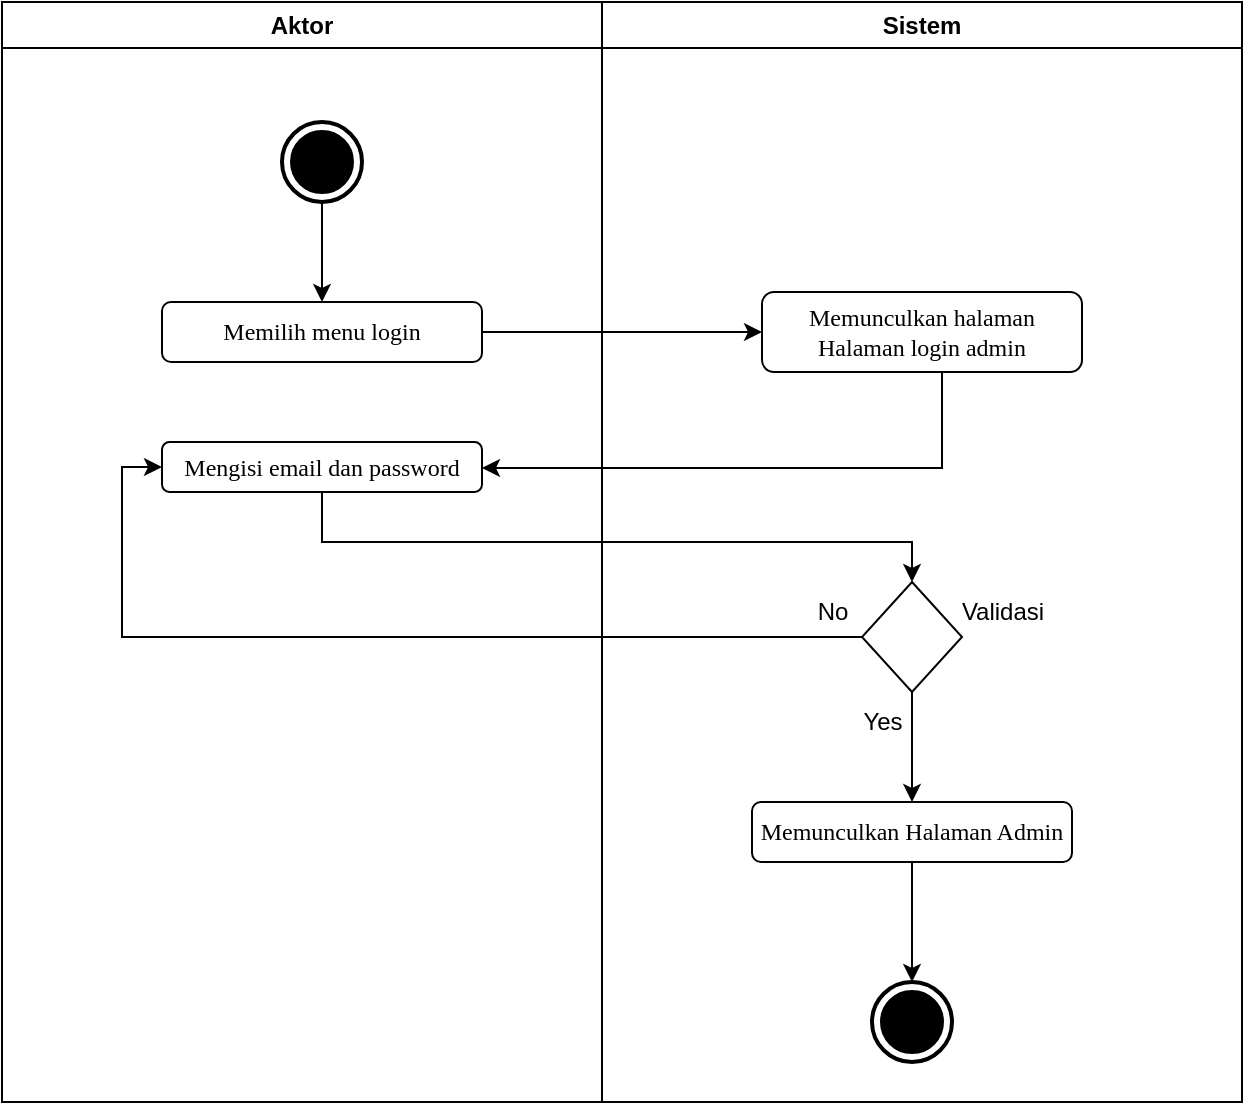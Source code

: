 <mxfile version="21.6.5" type="github">
  <diagram name="Halaman-1" id="qDCoZ0gxAR9lAThdU5mK">
    <mxGraphModel dx="1288" dy="588" grid="1" gridSize="10" guides="1" tooltips="1" connect="1" arrows="1" fold="1" page="1" pageScale="1" pageWidth="827" pageHeight="1169" math="0" shadow="0">
      <root>
        <mxCell id="0" />
        <mxCell id="1" parent="0" />
        <mxCell id="Ayi7KSCXgqI4JvIZyfvN-25" value="Aktor" style="swimlane;whiteSpace=wrap;html=1;" vertex="1" parent="1">
          <mxGeometry x="90" y="70" width="300" height="550" as="geometry" />
        </mxCell>
        <mxCell id="Ayi7KSCXgqI4JvIZyfvN-26" style="edgeStyle=orthogonalEdgeStyle;rounded=0;orthogonalLoop=1;jettySize=auto;html=1;entryX=0.5;entryY=0;entryDx=0;entryDy=0;" edge="1" parent="Ayi7KSCXgqI4JvIZyfvN-25" source="Ayi7KSCXgqI4JvIZyfvN-27" target="Ayi7KSCXgqI4JvIZyfvN-28">
          <mxGeometry relative="1" as="geometry" />
        </mxCell>
        <mxCell id="Ayi7KSCXgqI4JvIZyfvN-27" value="" style="html=1;shape=mxgraph.sysml.actFinal;strokeWidth=2;verticalLabelPosition=bottom;verticalAlignment=top;" vertex="1" parent="Ayi7KSCXgqI4JvIZyfvN-25">
          <mxGeometry x="140" y="60" width="40" height="40" as="geometry" />
        </mxCell>
        <mxCell id="Ayi7KSCXgqI4JvIZyfvN-28" value="&lt;font face=&quot;Times New Roman&quot;&gt;Memilih menu login&lt;/font&gt;" style="shape=rect;html=1;rounded=1;whiteSpace=wrap;align=center;" vertex="1" parent="Ayi7KSCXgqI4JvIZyfvN-25">
          <mxGeometry x="80" y="150" width="160" height="30" as="geometry" />
        </mxCell>
        <mxCell id="Ayi7KSCXgqI4JvIZyfvN-29" value="&lt;font face=&quot;Times New Roman&quot;&gt;Mengisi email dan password&lt;/font&gt;" style="shape=rect;html=1;rounded=1;whiteSpace=wrap;align=center;" vertex="1" parent="Ayi7KSCXgqI4JvIZyfvN-25">
          <mxGeometry x="80" y="220" width="160" height="25" as="geometry" />
        </mxCell>
        <mxCell id="Ayi7KSCXgqI4JvIZyfvN-33" value="Sistem" style="swimlane;whiteSpace=wrap;html=1;" vertex="1" parent="1">
          <mxGeometry x="390" y="70" width="320" height="550" as="geometry" />
        </mxCell>
        <mxCell id="Ayi7KSCXgqI4JvIZyfvN-34" value="&lt;font face=&quot;Times New Roman&quot;&gt;Memunculkan halaman Halaman login admin&lt;/font&gt;" style="shape=rect;html=1;rounded=1;whiteSpace=wrap;align=center;" vertex="1" parent="Ayi7KSCXgqI4JvIZyfvN-33">
          <mxGeometry x="80" y="145" width="160" height="40" as="geometry" />
        </mxCell>
        <mxCell id="Ayi7KSCXgqI4JvIZyfvN-38" style="edgeStyle=orthogonalEdgeStyle;rounded=0;orthogonalLoop=1;jettySize=auto;html=1;entryX=0.5;entryY=0;entryDx=0;entryDy=0;" edge="1" parent="Ayi7KSCXgqI4JvIZyfvN-33" source="Ayi7KSCXgqI4JvIZyfvN-39" target="Ayi7KSCXgqI4JvIZyfvN-43">
          <mxGeometry relative="1" as="geometry" />
        </mxCell>
        <mxCell id="Ayi7KSCXgqI4JvIZyfvN-39" value="" style="rhombus;whiteSpace=wrap;html=1;" vertex="1" parent="Ayi7KSCXgqI4JvIZyfvN-33">
          <mxGeometry x="130" y="290" width="50" height="55" as="geometry" />
        </mxCell>
        <mxCell id="Ayi7KSCXgqI4JvIZyfvN-50" style="edgeStyle=orthogonalEdgeStyle;rounded=0;orthogonalLoop=1;jettySize=auto;html=1;entryX=0.5;entryY=0;entryDx=0;entryDy=0;entryPerimeter=0;" edge="1" parent="Ayi7KSCXgqI4JvIZyfvN-33" source="Ayi7KSCXgqI4JvIZyfvN-43" target="Ayi7KSCXgqI4JvIZyfvN-45">
          <mxGeometry relative="1" as="geometry" />
        </mxCell>
        <mxCell id="Ayi7KSCXgqI4JvIZyfvN-43" value="&lt;font face=&quot;Times New Roman&quot;&gt;Memunculkan Halaman Admin&lt;/font&gt;" style="shape=rect;html=1;rounded=1;whiteSpace=wrap;align=center;" vertex="1" parent="Ayi7KSCXgqI4JvIZyfvN-33">
          <mxGeometry x="75" y="400" width="160" height="30" as="geometry" />
        </mxCell>
        <mxCell id="Ayi7KSCXgqI4JvIZyfvN-45" value="" style="html=1;shape=mxgraph.sysml.actFinal;strokeWidth=2;verticalLabelPosition=bottom;verticalAlignment=top;" vertex="1" parent="Ayi7KSCXgqI4JvIZyfvN-33">
          <mxGeometry x="135" y="490" width="40" height="40" as="geometry" />
        </mxCell>
        <mxCell id="Ayi7KSCXgqI4JvIZyfvN-51" value="Validasi" style="text;html=1;align=center;verticalAlign=middle;resizable=0;points=[];autosize=1;strokeColor=none;fillColor=none;" vertex="1" parent="Ayi7KSCXgqI4JvIZyfvN-33">
          <mxGeometry x="170" y="290" width="60" height="30" as="geometry" />
        </mxCell>
        <mxCell id="Ayi7KSCXgqI4JvIZyfvN-53" value="Yes" style="text;html=1;align=center;verticalAlign=middle;resizable=0;points=[];autosize=1;strokeColor=none;fillColor=none;" vertex="1" parent="Ayi7KSCXgqI4JvIZyfvN-33">
          <mxGeometry x="120" y="345" width="40" height="30" as="geometry" />
        </mxCell>
        <mxCell id="Ayi7KSCXgqI4JvIZyfvN-52" value="No" style="text;html=1;align=center;verticalAlign=middle;resizable=0;points=[];autosize=1;strokeColor=none;fillColor=none;" vertex="1" parent="Ayi7KSCXgqI4JvIZyfvN-33">
          <mxGeometry x="95" y="290" width="40" height="30" as="geometry" />
        </mxCell>
        <mxCell id="Ayi7KSCXgqI4JvIZyfvN-46" style="edgeStyle=orthogonalEdgeStyle;rounded=0;orthogonalLoop=1;jettySize=auto;html=1;entryX=0;entryY=0.5;entryDx=0;entryDy=0;" edge="1" parent="1" source="Ayi7KSCXgqI4JvIZyfvN-28" target="Ayi7KSCXgqI4JvIZyfvN-34">
          <mxGeometry relative="1" as="geometry" />
        </mxCell>
        <mxCell id="Ayi7KSCXgqI4JvIZyfvN-47" style="edgeStyle=orthogonalEdgeStyle;rounded=0;orthogonalLoop=1;jettySize=auto;html=1;entryX=1;entryY=0.5;entryDx=0;entryDy=0;" edge="1" parent="1" source="Ayi7KSCXgqI4JvIZyfvN-34" target="Ayi7KSCXgqI4JvIZyfvN-29">
          <mxGeometry relative="1" as="geometry">
            <Array as="points">
              <mxPoint x="560" y="303" />
              <mxPoint x="330" y="303" />
            </Array>
          </mxGeometry>
        </mxCell>
        <mxCell id="Ayi7KSCXgqI4JvIZyfvN-48" style="edgeStyle=orthogonalEdgeStyle;rounded=0;orthogonalLoop=1;jettySize=auto;html=1;entryX=0.5;entryY=0;entryDx=0;entryDy=0;" edge="1" parent="1" source="Ayi7KSCXgqI4JvIZyfvN-29" target="Ayi7KSCXgqI4JvIZyfvN-39">
          <mxGeometry relative="1" as="geometry">
            <Array as="points">
              <mxPoint x="250" y="340" />
              <mxPoint x="545" y="340" />
            </Array>
          </mxGeometry>
        </mxCell>
        <mxCell id="Ayi7KSCXgqI4JvIZyfvN-49" style="edgeStyle=orthogonalEdgeStyle;rounded=0;orthogonalLoop=1;jettySize=auto;html=1;entryX=0;entryY=0.5;entryDx=0;entryDy=0;" edge="1" parent="1" source="Ayi7KSCXgqI4JvIZyfvN-39" target="Ayi7KSCXgqI4JvIZyfvN-29">
          <mxGeometry relative="1" as="geometry" />
        </mxCell>
      </root>
    </mxGraphModel>
  </diagram>
</mxfile>
